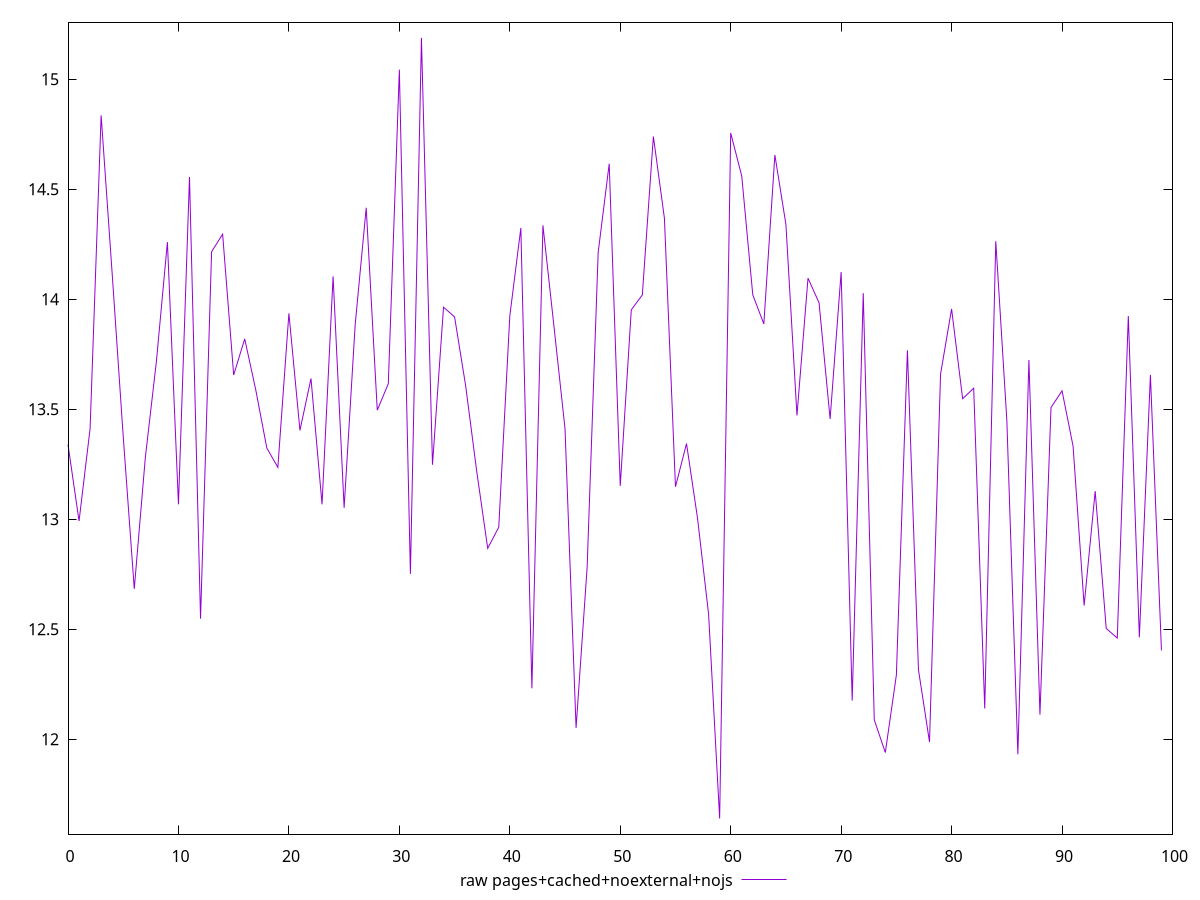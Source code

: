 $_rawPagesCachedNoexternalNojs <<EOF
13.34
12.992
13.412000000000003
14.836
14.116000000000003
13.376000000000001
12.684000000000001
13.280000000000001
13.716
14.26
13.068000000000001
14.556000000000001
12.548
14.216000000000001
14.296000000000003
13.656
13.82
13.588
13.324000000000002
13.236
13.936
13.404
13.64
13.068000000000001
14.104000000000001
13.052
13.884000000000002
14.415999999999999
13.496
13.616
15.043999999999997
12.752000000000002
15.188000000000002
13.248
13.964
13.92
13.608
13.219999999999999
12.868000000000002
12.963999999999999
13.924
14.324000000000002
12.232
14.335999999999999
13.876000000000001
13.411999999999999
12.052
12.780000000000001
14.212
14.616000000000003
13.152000000000001
13.952
14.020000000000001
14.740000000000002
14.368000000000002
13.148
13.344000000000001
13.004000000000001
12.568000000000001
11.64
14.755999999999998
14.560000000000002
14.02
13.888
14.655999999999999
14.340000000000002
13.472000000000001
14.096
13.984000000000002
13.456000000000001
14.124
12.176000000000002
14.027999999999999
12.088000000000001
11.940000000000001
12.292000000000002
13.768
12.316
11.988
13.66
13.956
13.548
13.596
12.14
14.264000000000001
13.451999999999998
11.932000000000002
13.724
12.112
13.508
13.584000000000001
13.332000000000003
12.608000000000002
13.128
12.504000000000001
12.46
13.924
12.464000000000002
13.656000000000002
12.404
EOF
set key outside below
set terminal pngcairo
set output "report_00006_2020-11-02T20-21-41.718Z/bootup-time/pages+cached+noexternal+nojs//raw.png"
set yrange [11.569040000000001:15.258960000000002]
plot $_rawPagesCachedNoexternalNojs title "raw pages+cached+noexternal+nojs" with line ,